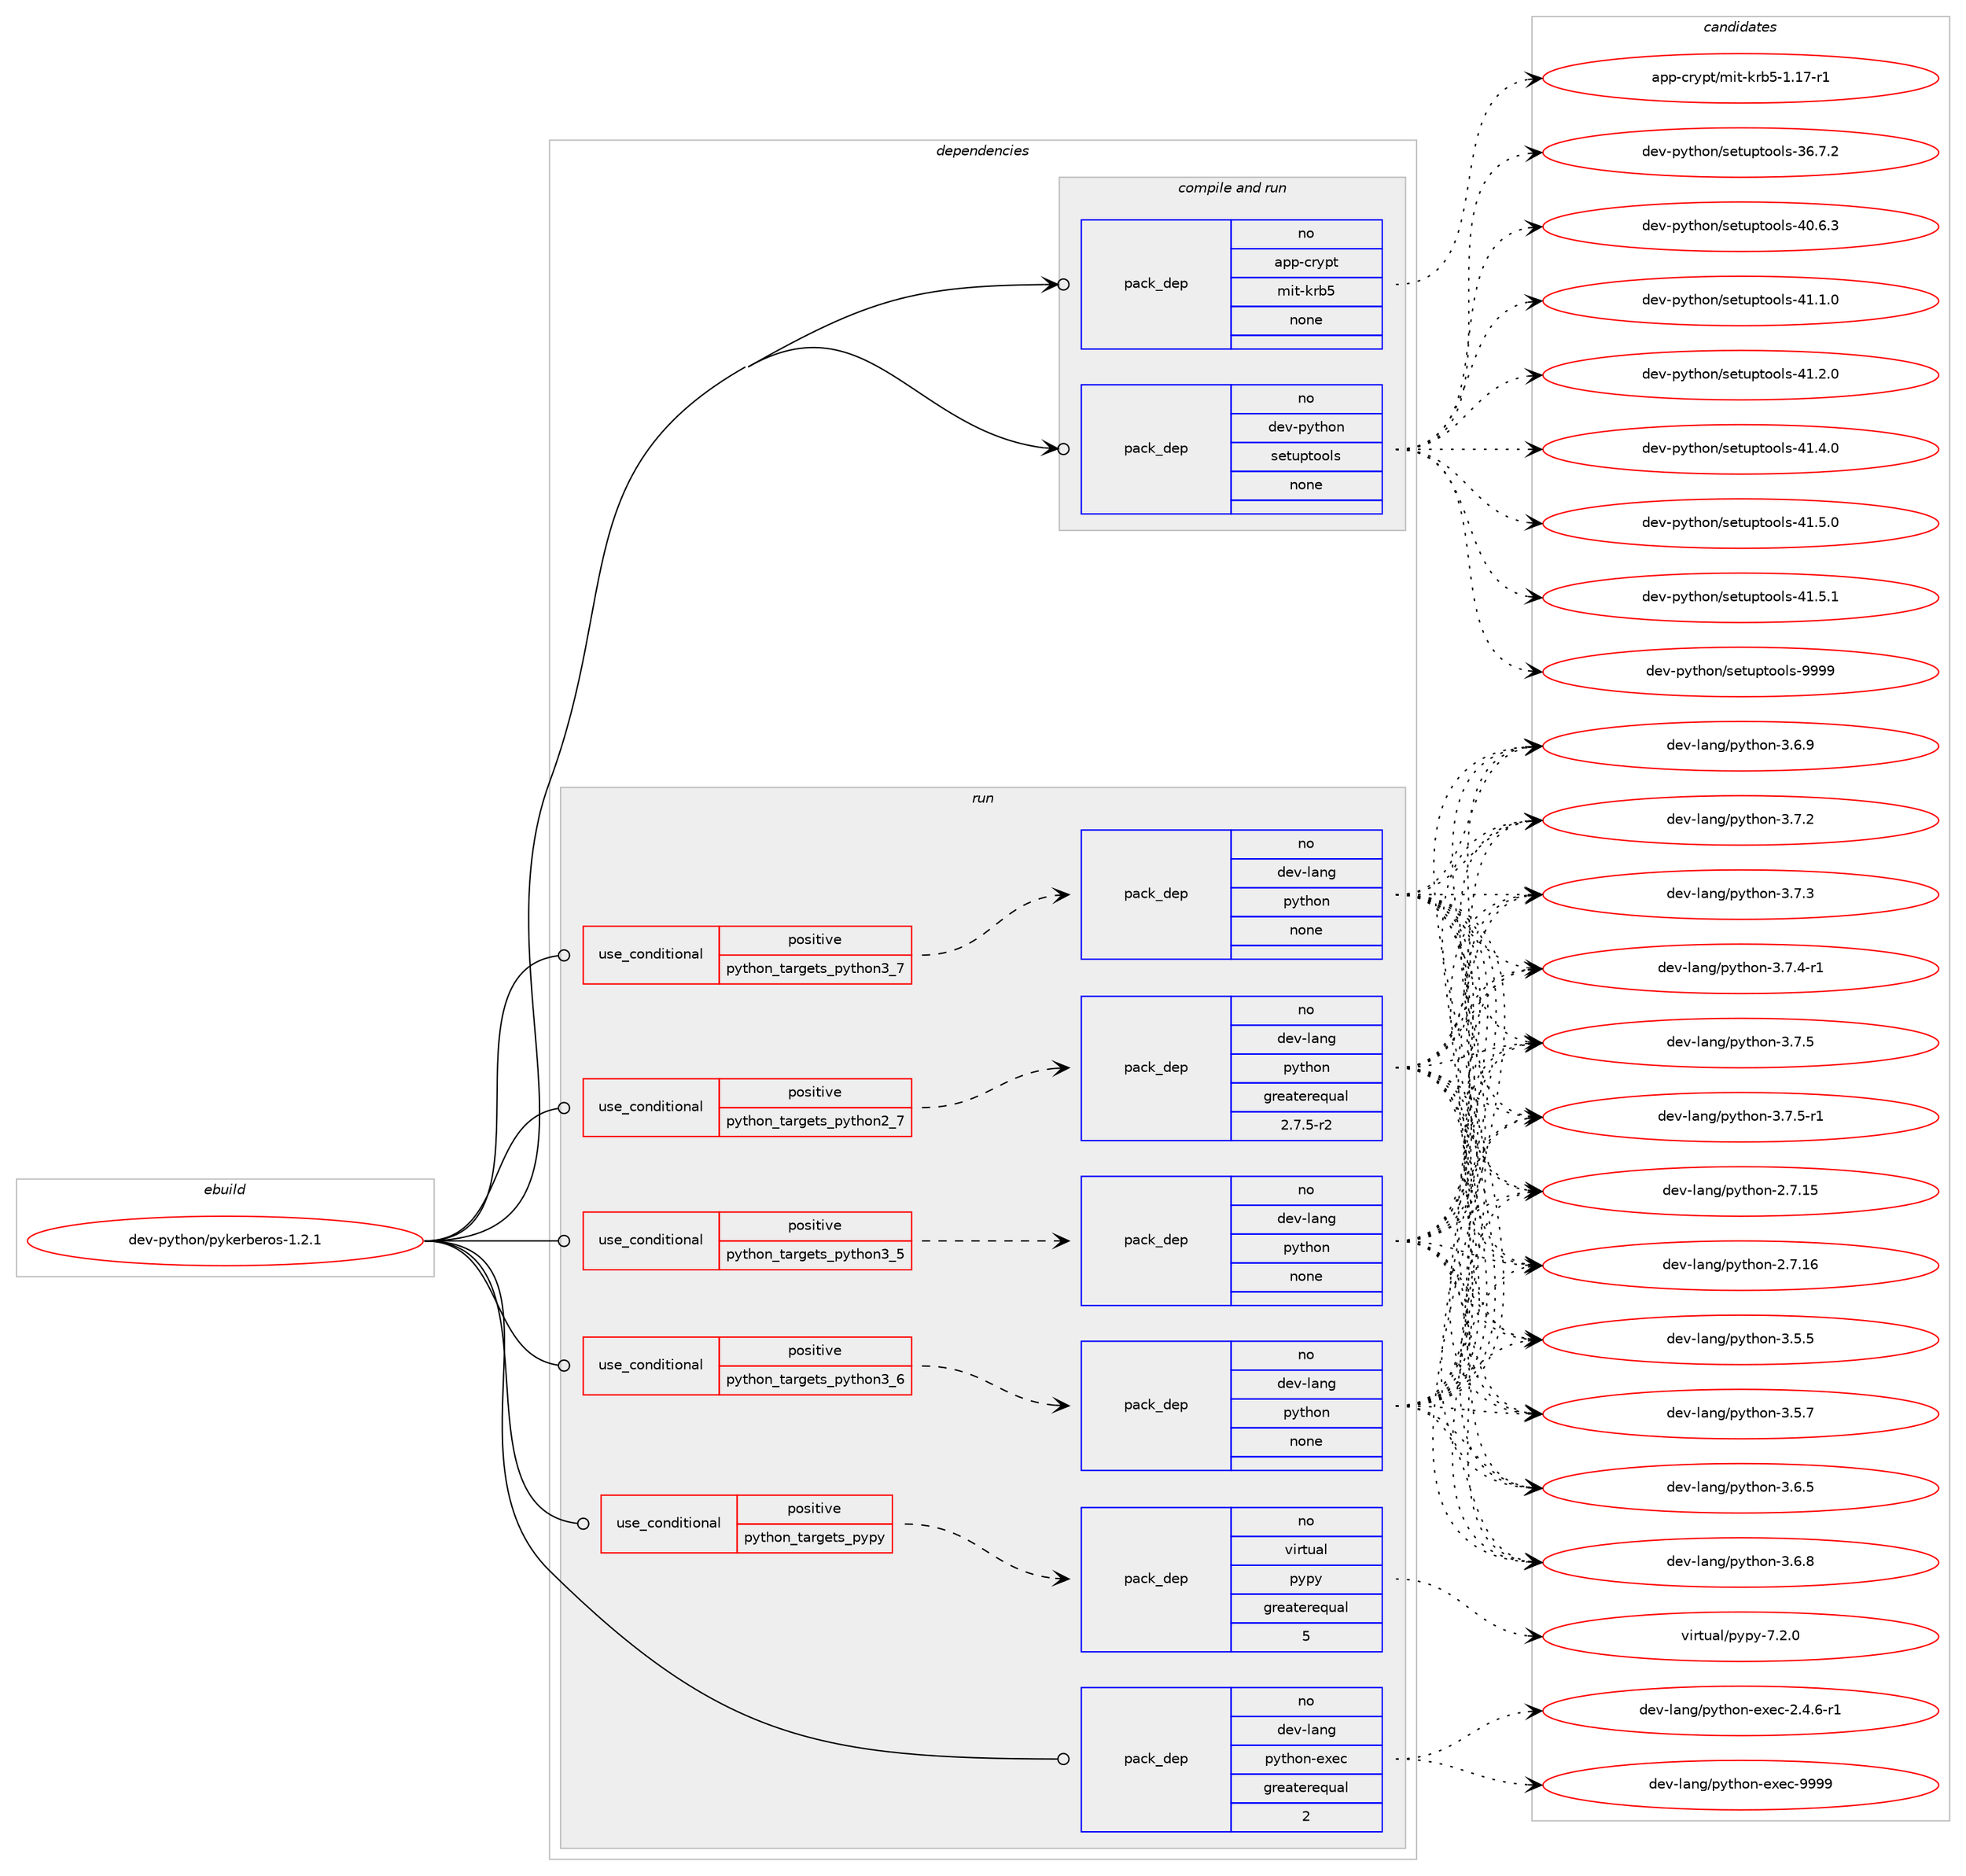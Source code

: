 digraph prolog {

# *************
# Graph options
# *************

newrank=true;
concentrate=true;
compound=true;
graph [rankdir=LR,fontname=Helvetica,fontsize=10,ranksep=1.5];#, ranksep=2.5, nodesep=0.2];
edge  [arrowhead=vee];
node  [fontname=Helvetica,fontsize=10];

# **********
# The ebuild
# **********

subgraph cluster_leftcol {
color=gray;
rank=same;
label=<<i>ebuild</i>>;
id [label="dev-python/pykerberos-1.2.1", color=red, width=4, href="../dev-python/pykerberos-1.2.1.svg"];
}

# ****************
# The dependencies
# ****************

subgraph cluster_midcol {
color=gray;
label=<<i>dependencies</i>>;
subgraph cluster_compile {
fillcolor="#eeeeee";
style=filled;
label=<<i>compile</i>>;
}
subgraph cluster_compileandrun {
fillcolor="#eeeeee";
style=filled;
label=<<i>compile and run</i>>;
subgraph pack468645 {
dependency626621 [label=<<TABLE BORDER="0" CELLBORDER="1" CELLSPACING="0" CELLPADDING="4" WIDTH="220"><TR><TD ROWSPAN="6" CELLPADDING="30">pack_dep</TD></TR><TR><TD WIDTH="110">no</TD></TR><TR><TD>app-crypt</TD></TR><TR><TD>mit-krb5</TD></TR><TR><TD>none</TD></TR><TR><TD></TD></TR></TABLE>>, shape=none, color=blue];
}
id:e -> dependency626621:w [weight=20,style="solid",arrowhead="odotvee"];
subgraph pack468646 {
dependency626622 [label=<<TABLE BORDER="0" CELLBORDER="1" CELLSPACING="0" CELLPADDING="4" WIDTH="220"><TR><TD ROWSPAN="6" CELLPADDING="30">pack_dep</TD></TR><TR><TD WIDTH="110">no</TD></TR><TR><TD>dev-python</TD></TR><TR><TD>setuptools</TD></TR><TR><TD>none</TD></TR><TR><TD></TD></TR></TABLE>>, shape=none, color=blue];
}
id:e -> dependency626622:w [weight=20,style="solid",arrowhead="odotvee"];
}
subgraph cluster_run {
fillcolor="#eeeeee";
style=filled;
label=<<i>run</i>>;
subgraph cond146129 {
dependency626623 [label=<<TABLE BORDER="0" CELLBORDER="1" CELLSPACING="0" CELLPADDING="4"><TR><TD ROWSPAN="3" CELLPADDING="10">use_conditional</TD></TR><TR><TD>positive</TD></TR><TR><TD>python_targets_pypy</TD></TR></TABLE>>, shape=none, color=red];
subgraph pack468647 {
dependency626624 [label=<<TABLE BORDER="0" CELLBORDER="1" CELLSPACING="0" CELLPADDING="4" WIDTH="220"><TR><TD ROWSPAN="6" CELLPADDING="30">pack_dep</TD></TR><TR><TD WIDTH="110">no</TD></TR><TR><TD>virtual</TD></TR><TR><TD>pypy</TD></TR><TR><TD>greaterequal</TD></TR><TR><TD>5</TD></TR></TABLE>>, shape=none, color=blue];
}
dependency626623:e -> dependency626624:w [weight=20,style="dashed",arrowhead="vee"];
}
id:e -> dependency626623:w [weight=20,style="solid",arrowhead="odot"];
subgraph cond146130 {
dependency626625 [label=<<TABLE BORDER="0" CELLBORDER="1" CELLSPACING="0" CELLPADDING="4"><TR><TD ROWSPAN="3" CELLPADDING="10">use_conditional</TD></TR><TR><TD>positive</TD></TR><TR><TD>python_targets_python2_7</TD></TR></TABLE>>, shape=none, color=red];
subgraph pack468648 {
dependency626626 [label=<<TABLE BORDER="0" CELLBORDER="1" CELLSPACING="0" CELLPADDING="4" WIDTH="220"><TR><TD ROWSPAN="6" CELLPADDING="30">pack_dep</TD></TR><TR><TD WIDTH="110">no</TD></TR><TR><TD>dev-lang</TD></TR><TR><TD>python</TD></TR><TR><TD>greaterequal</TD></TR><TR><TD>2.7.5-r2</TD></TR></TABLE>>, shape=none, color=blue];
}
dependency626625:e -> dependency626626:w [weight=20,style="dashed",arrowhead="vee"];
}
id:e -> dependency626625:w [weight=20,style="solid",arrowhead="odot"];
subgraph cond146131 {
dependency626627 [label=<<TABLE BORDER="0" CELLBORDER="1" CELLSPACING="0" CELLPADDING="4"><TR><TD ROWSPAN="3" CELLPADDING="10">use_conditional</TD></TR><TR><TD>positive</TD></TR><TR><TD>python_targets_python3_5</TD></TR></TABLE>>, shape=none, color=red];
subgraph pack468649 {
dependency626628 [label=<<TABLE BORDER="0" CELLBORDER="1" CELLSPACING="0" CELLPADDING="4" WIDTH="220"><TR><TD ROWSPAN="6" CELLPADDING="30">pack_dep</TD></TR><TR><TD WIDTH="110">no</TD></TR><TR><TD>dev-lang</TD></TR><TR><TD>python</TD></TR><TR><TD>none</TD></TR><TR><TD></TD></TR></TABLE>>, shape=none, color=blue];
}
dependency626627:e -> dependency626628:w [weight=20,style="dashed",arrowhead="vee"];
}
id:e -> dependency626627:w [weight=20,style="solid",arrowhead="odot"];
subgraph cond146132 {
dependency626629 [label=<<TABLE BORDER="0" CELLBORDER="1" CELLSPACING="0" CELLPADDING="4"><TR><TD ROWSPAN="3" CELLPADDING="10">use_conditional</TD></TR><TR><TD>positive</TD></TR><TR><TD>python_targets_python3_6</TD></TR></TABLE>>, shape=none, color=red];
subgraph pack468650 {
dependency626630 [label=<<TABLE BORDER="0" CELLBORDER="1" CELLSPACING="0" CELLPADDING="4" WIDTH="220"><TR><TD ROWSPAN="6" CELLPADDING="30">pack_dep</TD></TR><TR><TD WIDTH="110">no</TD></TR><TR><TD>dev-lang</TD></TR><TR><TD>python</TD></TR><TR><TD>none</TD></TR><TR><TD></TD></TR></TABLE>>, shape=none, color=blue];
}
dependency626629:e -> dependency626630:w [weight=20,style="dashed",arrowhead="vee"];
}
id:e -> dependency626629:w [weight=20,style="solid",arrowhead="odot"];
subgraph cond146133 {
dependency626631 [label=<<TABLE BORDER="0" CELLBORDER="1" CELLSPACING="0" CELLPADDING="4"><TR><TD ROWSPAN="3" CELLPADDING="10">use_conditional</TD></TR><TR><TD>positive</TD></TR><TR><TD>python_targets_python3_7</TD></TR></TABLE>>, shape=none, color=red];
subgraph pack468651 {
dependency626632 [label=<<TABLE BORDER="0" CELLBORDER="1" CELLSPACING="0" CELLPADDING="4" WIDTH="220"><TR><TD ROWSPAN="6" CELLPADDING="30">pack_dep</TD></TR><TR><TD WIDTH="110">no</TD></TR><TR><TD>dev-lang</TD></TR><TR><TD>python</TD></TR><TR><TD>none</TD></TR><TR><TD></TD></TR></TABLE>>, shape=none, color=blue];
}
dependency626631:e -> dependency626632:w [weight=20,style="dashed",arrowhead="vee"];
}
id:e -> dependency626631:w [weight=20,style="solid",arrowhead="odot"];
subgraph pack468652 {
dependency626633 [label=<<TABLE BORDER="0" CELLBORDER="1" CELLSPACING="0" CELLPADDING="4" WIDTH="220"><TR><TD ROWSPAN="6" CELLPADDING="30">pack_dep</TD></TR><TR><TD WIDTH="110">no</TD></TR><TR><TD>dev-lang</TD></TR><TR><TD>python-exec</TD></TR><TR><TD>greaterequal</TD></TR><TR><TD>2</TD></TR></TABLE>>, shape=none, color=blue];
}
id:e -> dependency626633:w [weight=20,style="solid",arrowhead="odot"];
}
}

# **************
# The candidates
# **************

subgraph cluster_choices {
rank=same;
color=gray;
label=<<i>candidates</i>>;

subgraph choice468645 {
color=black;
nodesep=1;
choice9711211245991141211121164710910511645107114985345494649554511449 [label="app-crypt/mit-krb5-1.17-r1", color=red, width=4,href="../app-crypt/mit-krb5-1.17-r1.svg"];
dependency626621:e -> choice9711211245991141211121164710910511645107114985345494649554511449:w [style=dotted,weight="100"];
}
subgraph choice468646 {
color=black;
nodesep=1;
choice100101118451121211161041111104711510111611711211611111110811545515446554650 [label="dev-python/setuptools-36.7.2", color=red, width=4,href="../dev-python/setuptools-36.7.2.svg"];
choice100101118451121211161041111104711510111611711211611111110811545524846544651 [label="dev-python/setuptools-40.6.3", color=red, width=4,href="../dev-python/setuptools-40.6.3.svg"];
choice100101118451121211161041111104711510111611711211611111110811545524946494648 [label="dev-python/setuptools-41.1.0", color=red, width=4,href="../dev-python/setuptools-41.1.0.svg"];
choice100101118451121211161041111104711510111611711211611111110811545524946504648 [label="dev-python/setuptools-41.2.0", color=red, width=4,href="../dev-python/setuptools-41.2.0.svg"];
choice100101118451121211161041111104711510111611711211611111110811545524946524648 [label="dev-python/setuptools-41.4.0", color=red, width=4,href="../dev-python/setuptools-41.4.0.svg"];
choice100101118451121211161041111104711510111611711211611111110811545524946534648 [label="dev-python/setuptools-41.5.0", color=red, width=4,href="../dev-python/setuptools-41.5.0.svg"];
choice100101118451121211161041111104711510111611711211611111110811545524946534649 [label="dev-python/setuptools-41.5.1", color=red, width=4,href="../dev-python/setuptools-41.5.1.svg"];
choice10010111845112121116104111110471151011161171121161111111081154557575757 [label="dev-python/setuptools-9999", color=red, width=4,href="../dev-python/setuptools-9999.svg"];
dependency626622:e -> choice100101118451121211161041111104711510111611711211611111110811545515446554650:w [style=dotted,weight="100"];
dependency626622:e -> choice100101118451121211161041111104711510111611711211611111110811545524846544651:w [style=dotted,weight="100"];
dependency626622:e -> choice100101118451121211161041111104711510111611711211611111110811545524946494648:w [style=dotted,weight="100"];
dependency626622:e -> choice100101118451121211161041111104711510111611711211611111110811545524946504648:w [style=dotted,weight="100"];
dependency626622:e -> choice100101118451121211161041111104711510111611711211611111110811545524946524648:w [style=dotted,weight="100"];
dependency626622:e -> choice100101118451121211161041111104711510111611711211611111110811545524946534648:w [style=dotted,weight="100"];
dependency626622:e -> choice100101118451121211161041111104711510111611711211611111110811545524946534649:w [style=dotted,weight="100"];
dependency626622:e -> choice10010111845112121116104111110471151011161171121161111111081154557575757:w [style=dotted,weight="100"];
}
subgraph choice468647 {
color=black;
nodesep=1;
choice1181051141161179710847112121112121455546504648 [label="virtual/pypy-7.2.0", color=red, width=4,href="../virtual/pypy-7.2.0.svg"];
dependency626624:e -> choice1181051141161179710847112121112121455546504648:w [style=dotted,weight="100"];
}
subgraph choice468648 {
color=black;
nodesep=1;
choice10010111845108971101034711212111610411111045504655464953 [label="dev-lang/python-2.7.15", color=red, width=4,href="../dev-lang/python-2.7.15.svg"];
choice10010111845108971101034711212111610411111045504655464954 [label="dev-lang/python-2.7.16", color=red, width=4,href="../dev-lang/python-2.7.16.svg"];
choice100101118451089711010347112121116104111110455146534653 [label="dev-lang/python-3.5.5", color=red, width=4,href="../dev-lang/python-3.5.5.svg"];
choice100101118451089711010347112121116104111110455146534655 [label="dev-lang/python-3.5.7", color=red, width=4,href="../dev-lang/python-3.5.7.svg"];
choice100101118451089711010347112121116104111110455146544653 [label="dev-lang/python-3.6.5", color=red, width=4,href="../dev-lang/python-3.6.5.svg"];
choice100101118451089711010347112121116104111110455146544656 [label="dev-lang/python-3.6.8", color=red, width=4,href="../dev-lang/python-3.6.8.svg"];
choice100101118451089711010347112121116104111110455146544657 [label="dev-lang/python-3.6.9", color=red, width=4,href="../dev-lang/python-3.6.9.svg"];
choice100101118451089711010347112121116104111110455146554650 [label="dev-lang/python-3.7.2", color=red, width=4,href="../dev-lang/python-3.7.2.svg"];
choice100101118451089711010347112121116104111110455146554651 [label="dev-lang/python-3.7.3", color=red, width=4,href="../dev-lang/python-3.7.3.svg"];
choice1001011184510897110103471121211161041111104551465546524511449 [label="dev-lang/python-3.7.4-r1", color=red, width=4,href="../dev-lang/python-3.7.4-r1.svg"];
choice100101118451089711010347112121116104111110455146554653 [label="dev-lang/python-3.7.5", color=red, width=4,href="../dev-lang/python-3.7.5.svg"];
choice1001011184510897110103471121211161041111104551465546534511449 [label="dev-lang/python-3.7.5-r1", color=red, width=4,href="../dev-lang/python-3.7.5-r1.svg"];
dependency626626:e -> choice10010111845108971101034711212111610411111045504655464953:w [style=dotted,weight="100"];
dependency626626:e -> choice10010111845108971101034711212111610411111045504655464954:w [style=dotted,weight="100"];
dependency626626:e -> choice100101118451089711010347112121116104111110455146534653:w [style=dotted,weight="100"];
dependency626626:e -> choice100101118451089711010347112121116104111110455146534655:w [style=dotted,weight="100"];
dependency626626:e -> choice100101118451089711010347112121116104111110455146544653:w [style=dotted,weight="100"];
dependency626626:e -> choice100101118451089711010347112121116104111110455146544656:w [style=dotted,weight="100"];
dependency626626:e -> choice100101118451089711010347112121116104111110455146544657:w [style=dotted,weight="100"];
dependency626626:e -> choice100101118451089711010347112121116104111110455146554650:w [style=dotted,weight="100"];
dependency626626:e -> choice100101118451089711010347112121116104111110455146554651:w [style=dotted,weight="100"];
dependency626626:e -> choice1001011184510897110103471121211161041111104551465546524511449:w [style=dotted,weight="100"];
dependency626626:e -> choice100101118451089711010347112121116104111110455146554653:w [style=dotted,weight="100"];
dependency626626:e -> choice1001011184510897110103471121211161041111104551465546534511449:w [style=dotted,weight="100"];
}
subgraph choice468649 {
color=black;
nodesep=1;
choice10010111845108971101034711212111610411111045504655464953 [label="dev-lang/python-2.7.15", color=red, width=4,href="../dev-lang/python-2.7.15.svg"];
choice10010111845108971101034711212111610411111045504655464954 [label="dev-lang/python-2.7.16", color=red, width=4,href="../dev-lang/python-2.7.16.svg"];
choice100101118451089711010347112121116104111110455146534653 [label="dev-lang/python-3.5.5", color=red, width=4,href="../dev-lang/python-3.5.5.svg"];
choice100101118451089711010347112121116104111110455146534655 [label="dev-lang/python-3.5.7", color=red, width=4,href="../dev-lang/python-3.5.7.svg"];
choice100101118451089711010347112121116104111110455146544653 [label="dev-lang/python-3.6.5", color=red, width=4,href="../dev-lang/python-3.6.5.svg"];
choice100101118451089711010347112121116104111110455146544656 [label="dev-lang/python-3.6.8", color=red, width=4,href="../dev-lang/python-3.6.8.svg"];
choice100101118451089711010347112121116104111110455146544657 [label="dev-lang/python-3.6.9", color=red, width=4,href="../dev-lang/python-3.6.9.svg"];
choice100101118451089711010347112121116104111110455146554650 [label="dev-lang/python-3.7.2", color=red, width=4,href="../dev-lang/python-3.7.2.svg"];
choice100101118451089711010347112121116104111110455146554651 [label="dev-lang/python-3.7.3", color=red, width=4,href="../dev-lang/python-3.7.3.svg"];
choice1001011184510897110103471121211161041111104551465546524511449 [label="dev-lang/python-3.7.4-r1", color=red, width=4,href="../dev-lang/python-3.7.4-r1.svg"];
choice100101118451089711010347112121116104111110455146554653 [label="dev-lang/python-3.7.5", color=red, width=4,href="../dev-lang/python-3.7.5.svg"];
choice1001011184510897110103471121211161041111104551465546534511449 [label="dev-lang/python-3.7.5-r1", color=red, width=4,href="../dev-lang/python-3.7.5-r1.svg"];
dependency626628:e -> choice10010111845108971101034711212111610411111045504655464953:w [style=dotted,weight="100"];
dependency626628:e -> choice10010111845108971101034711212111610411111045504655464954:w [style=dotted,weight="100"];
dependency626628:e -> choice100101118451089711010347112121116104111110455146534653:w [style=dotted,weight="100"];
dependency626628:e -> choice100101118451089711010347112121116104111110455146534655:w [style=dotted,weight="100"];
dependency626628:e -> choice100101118451089711010347112121116104111110455146544653:w [style=dotted,weight="100"];
dependency626628:e -> choice100101118451089711010347112121116104111110455146544656:w [style=dotted,weight="100"];
dependency626628:e -> choice100101118451089711010347112121116104111110455146544657:w [style=dotted,weight="100"];
dependency626628:e -> choice100101118451089711010347112121116104111110455146554650:w [style=dotted,weight="100"];
dependency626628:e -> choice100101118451089711010347112121116104111110455146554651:w [style=dotted,weight="100"];
dependency626628:e -> choice1001011184510897110103471121211161041111104551465546524511449:w [style=dotted,weight="100"];
dependency626628:e -> choice100101118451089711010347112121116104111110455146554653:w [style=dotted,weight="100"];
dependency626628:e -> choice1001011184510897110103471121211161041111104551465546534511449:w [style=dotted,weight="100"];
}
subgraph choice468650 {
color=black;
nodesep=1;
choice10010111845108971101034711212111610411111045504655464953 [label="dev-lang/python-2.7.15", color=red, width=4,href="../dev-lang/python-2.7.15.svg"];
choice10010111845108971101034711212111610411111045504655464954 [label="dev-lang/python-2.7.16", color=red, width=4,href="../dev-lang/python-2.7.16.svg"];
choice100101118451089711010347112121116104111110455146534653 [label="dev-lang/python-3.5.5", color=red, width=4,href="../dev-lang/python-3.5.5.svg"];
choice100101118451089711010347112121116104111110455146534655 [label="dev-lang/python-3.5.7", color=red, width=4,href="../dev-lang/python-3.5.7.svg"];
choice100101118451089711010347112121116104111110455146544653 [label="dev-lang/python-3.6.5", color=red, width=4,href="../dev-lang/python-3.6.5.svg"];
choice100101118451089711010347112121116104111110455146544656 [label="dev-lang/python-3.6.8", color=red, width=4,href="../dev-lang/python-3.6.8.svg"];
choice100101118451089711010347112121116104111110455146544657 [label="dev-lang/python-3.6.9", color=red, width=4,href="../dev-lang/python-3.6.9.svg"];
choice100101118451089711010347112121116104111110455146554650 [label="dev-lang/python-3.7.2", color=red, width=4,href="../dev-lang/python-3.7.2.svg"];
choice100101118451089711010347112121116104111110455146554651 [label="dev-lang/python-3.7.3", color=red, width=4,href="../dev-lang/python-3.7.3.svg"];
choice1001011184510897110103471121211161041111104551465546524511449 [label="dev-lang/python-3.7.4-r1", color=red, width=4,href="../dev-lang/python-3.7.4-r1.svg"];
choice100101118451089711010347112121116104111110455146554653 [label="dev-lang/python-3.7.5", color=red, width=4,href="../dev-lang/python-3.7.5.svg"];
choice1001011184510897110103471121211161041111104551465546534511449 [label="dev-lang/python-3.7.5-r1", color=red, width=4,href="../dev-lang/python-3.7.5-r1.svg"];
dependency626630:e -> choice10010111845108971101034711212111610411111045504655464953:w [style=dotted,weight="100"];
dependency626630:e -> choice10010111845108971101034711212111610411111045504655464954:w [style=dotted,weight="100"];
dependency626630:e -> choice100101118451089711010347112121116104111110455146534653:w [style=dotted,weight="100"];
dependency626630:e -> choice100101118451089711010347112121116104111110455146534655:w [style=dotted,weight="100"];
dependency626630:e -> choice100101118451089711010347112121116104111110455146544653:w [style=dotted,weight="100"];
dependency626630:e -> choice100101118451089711010347112121116104111110455146544656:w [style=dotted,weight="100"];
dependency626630:e -> choice100101118451089711010347112121116104111110455146544657:w [style=dotted,weight="100"];
dependency626630:e -> choice100101118451089711010347112121116104111110455146554650:w [style=dotted,weight="100"];
dependency626630:e -> choice100101118451089711010347112121116104111110455146554651:w [style=dotted,weight="100"];
dependency626630:e -> choice1001011184510897110103471121211161041111104551465546524511449:w [style=dotted,weight="100"];
dependency626630:e -> choice100101118451089711010347112121116104111110455146554653:w [style=dotted,weight="100"];
dependency626630:e -> choice1001011184510897110103471121211161041111104551465546534511449:w [style=dotted,weight="100"];
}
subgraph choice468651 {
color=black;
nodesep=1;
choice10010111845108971101034711212111610411111045504655464953 [label="dev-lang/python-2.7.15", color=red, width=4,href="../dev-lang/python-2.7.15.svg"];
choice10010111845108971101034711212111610411111045504655464954 [label="dev-lang/python-2.7.16", color=red, width=4,href="../dev-lang/python-2.7.16.svg"];
choice100101118451089711010347112121116104111110455146534653 [label="dev-lang/python-3.5.5", color=red, width=4,href="../dev-lang/python-3.5.5.svg"];
choice100101118451089711010347112121116104111110455146534655 [label="dev-lang/python-3.5.7", color=red, width=4,href="../dev-lang/python-3.5.7.svg"];
choice100101118451089711010347112121116104111110455146544653 [label="dev-lang/python-3.6.5", color=red, width=4,href="../dev-lang/python-3.6.5.svg"];
choice100101118451089711010347112121116104111110455146544656 [label="dev-lang/python-3.6.8", color=red, width=4,href="../dev-lang/python-3.6.8.svg"];
choice100101118451089711010347112121116104111110455146544657 [label="dev-lang/python-3.6.9", color=red, width=4,href="../dev-lang/python-3.6.9.svg"];
choice100101118451089711010347112121116104111110455146554650 [label="dev-lang/python-3.7.2", color=red, width=4,href="../dev-lang/python-3.7.2.svg"];
choice100101118451089711010347112121116104111110455146554651 [label="dev-lang/python-3.7.3", color=red, width=4,href="../dev-lang/python-3.7.3.svg"];
choice1001011184510897110103471121211161041111104551465546524511449 [label="dev-lang/python-3.7.4-r1", color=red, width=4,href="../dev-lang/python-3.7.4-r1.svg"];
choice100101118451089711010347112121116104111110455146554653 [label="dev-lang/python-3.7.5", color=red, width=4,href="../dev-lang/python-3.7.5.svg"];
choice1001011184510897110103471121211161041111104551465546534511449 [label="dev-lang/python-3.7.5-r1", color=red, width=4,href="../dev-lang/python-3.7.5-r1.svg"];
dependency626632:e -> choice10010111845108971101034711212111610411111045504655464953:w [style=dotted,weight="100"];
dependency626632:e -> choice10010111845108971101034711212111610411111045504655464954:w [style=dotted,weight="100"];
dependency626632:e -> choice100101118451089711010347112121116104111110455146534653:w [style=dotted,weight="100"];
dependency626632:e -> choice100101118451089711010347112121116104111110455146534655:w [style=dotted,weight="100"];
dependency626632:e -> choice100101118451089711010347112121116104111110455146544653:w [style=dotted,weight="100"];
dependency626632:e -> choice100101118451089711010347112121116104111110455146544656:w [style=dotted,weight="100"];
dependency626632:e -> choice100101118451089711010347112121116104111110455146544657:w [style=dotted,weight="100"];
dependency626632:e -> choice100101118451089711010347112121116104111110455146554650:w [style=dotted,weight="100"];
dependency626632:e -> choice100101118451089711010347112121116104111110455146554651:w [style=dotted,weight="100"];
dependency626632:e -> choice1001011184510897110103471121211161041111104551465546524511449:w [style=dotted,weight="100"];
dependency626632:e -> choice100101118451089711010347112121116104111110455146554653:w [style=dotted,weight="100"];
dependency626632:e -> choice1001011184510897110103471121211161041111104551465546534511449:w [style=dotted,weight="100"];
}
subgraph choice468652 {
color=black;
nodesep=1;
choice10010111845108971101034711212111610411111045101120101994550465246544511449 [label="dev-lang/python-exec-2.4.6-r1", color=red, width=4,href="../dev-lang/python-exec-2.4.6-r1.svg"];
choice10010111845108971101034711212111610411111045101120101994557575757 [label="dev-lang/python-exec-9999", color=red, width=4,href="../dev-lang/python-exec-9999.svg"];
dependency626633:e -> choice10010111845108971101034711212111610411111045101120101994550465246544511449:w [style=dotted,weight="100"];
dependency626633:e -> choice10010111845108971101034711212111610411111045101120101994557575757:w [style=dotted,weight="100"];
}
}

}
